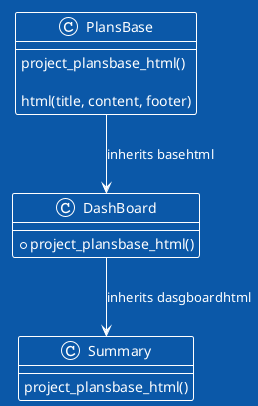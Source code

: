 @startuml
!theme amiga


class PlansBase {
    project_plansbase_html()
    
    html(title, content, footer)
}

class DashBoard {
  +project_plansbase_html()
}


class Summary {
    project_plansbase_html()
}



PlansBase --> DashBoard : inherits basehtml
DashBoard --> Summary : inherits dasgboardhtml

@enduml
